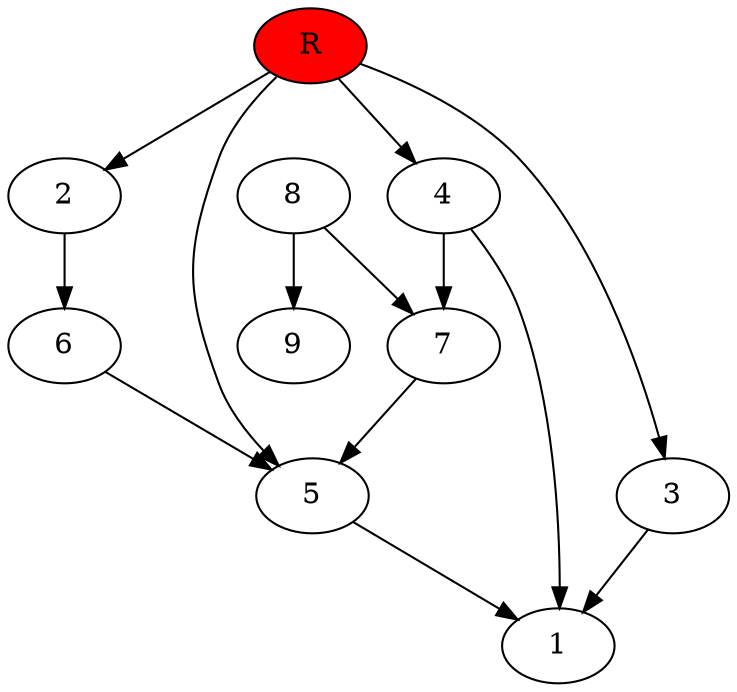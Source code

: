 digraph prb11964 {
	1
	2
	3
	4
	5
	6
	7
	8
	R [fillcolor="#ff0000" style=filled]
	2 -> 6
	3 -> 1
	4 -> 1
	4 -> 7
	5 -> 1
	6 -> 5
	7 -> 5
	8 -> 7
	8 -> 9
	R -> 2
	R -> 3
	R -> 4
	R -> 5
}
